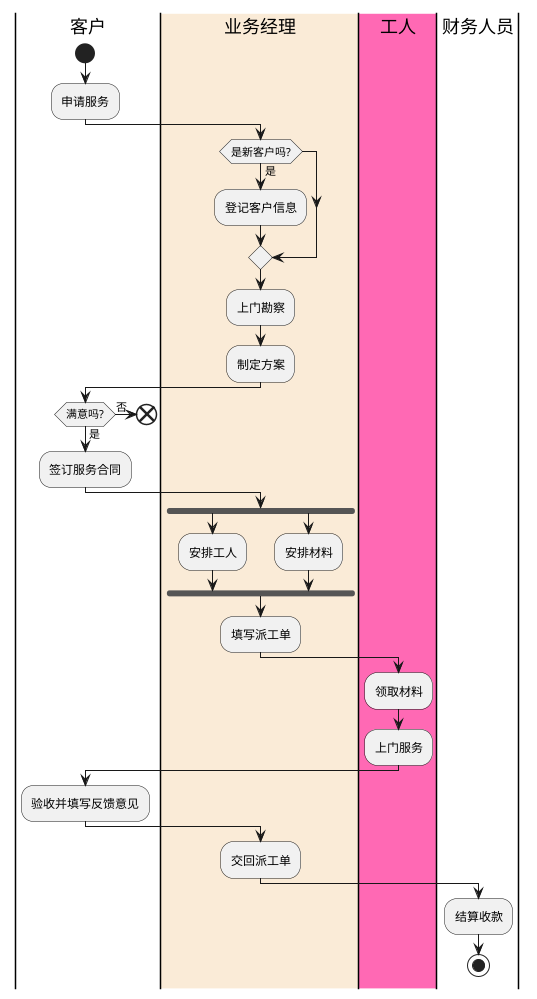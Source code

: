 @startuml
|客户|
start
:申请服务;
|#AntiqueWhite|业务经理|
if (是新客户吗?) then (是)
	:登记客户信息;
	endif
:上门勘察;
:制定方案;
|客户|
if(满意吗?) then (否)
	end
else(是)
	:签订服务合同;

|业务经理|
fork
	:安排工人;
fork again
	:安排材料;
end fork
:填写派工单;
|#HotPink|工人|
:领取材料;
:上门服务;
|客户|
:验收并填写反馈意见;
|业务经理|
:交回派工单;
|财务人员|
:结算收款;
stop
@enduml